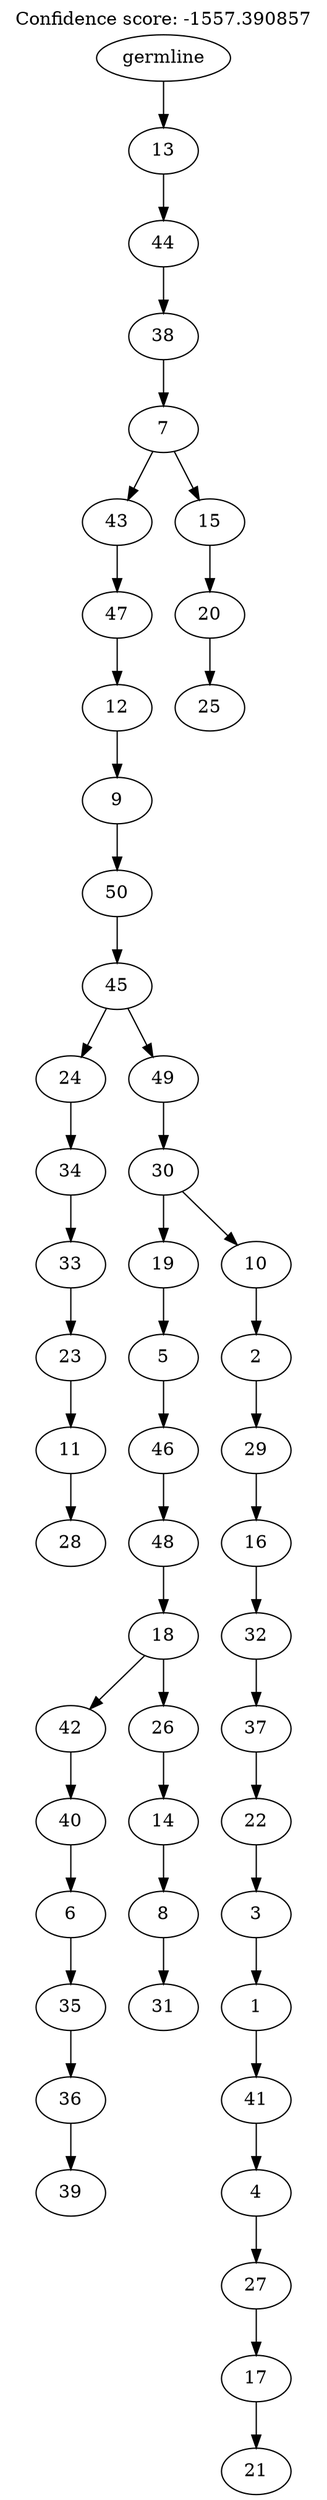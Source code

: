 digraph g {
	"49" -> "50";
	"50" [label="28"];
	"48" -> "49";
	"49" [label="11"];
	"47" -> "48";
	"48" [label="23"];
	"46" -> "47";
	"47" [label="33"];
	"45" -> "46";
	"46" [label="34"];
	"43" -> "44";
	"44" [label="39"];
	"42" -> "43";
	"43" [label="36"];
	"41" -> "42";
	"42" [label="35"];
	"40" -> "41";
	"41" [label="6"];
	"39" -> "40";
	"40" [label="40"];
	"37" -> "38";
	"38" [label="31"];
	"36" -> "37";
	"37" [label="8"];
	"35" -> "36";
	"36" [label="14"];
	"34" -> "35";
	"35" [label="26"];
	"34" -> "39";
	"39" [label="42"];
	"33" -> "34";
	"34" [label="18"];
	"32" -> "33";
	"33" [label="48"];
	"31" -> "32";
	"32" [label="46"];
	"30" -> "31";
	"31" [label="5"];
	"28" -> "29";
	"29" [label="21"];
	"27" -> "28";
	"28" [label="17"];
	"26" -> "27";
	"27" [label="27"];
	"25" -> "26";
	"26" [label="4"];
	"24" -> "25";
	"25" [label="41"];
	"23" -> "24";
	"24" [label="1"];
	"22" -> "23";
	"23" [label="3"];
	"21" -> "22";
	"22" [label="22"];
	"20" -> "21";
	"21" [label="37"];
	"19" -> "20";
	"20" [label="32"];
	"18" -> "19";
	"19" [label="16"];
	"17" -> "18";
	"18" [label="29"];
	"16" -> "17";
	"17" [label="2"];
	"15" -> "16";
	"16" [label="10"];
	"15" -> "30";
	"30" [label="19"];
	"14" -> "15";
	"15" [label="30"];
	"13" -> "14";
	"14" [label="49"];
	"13" -> "45";
	"45" [label="24"];
	"12" -> "13";
	"13" [label="45"];
	"11" -> "12";
	"12" [label="50"];
	"10" -> "11";
	"11" [label="9"];
	"9" -> "10";
	"10" [label="12"];
	"8" -> "9";
	"9" [label="47"];
	"6" -> "7";
	"7" [label="25"];
	"5" -> "6";
	"6" [label="20"];
	"4" -> "5";
	"5" [label="15"];
	"4" -> "8";
	"8" [label="43"];
	"3" -> "4";
	"4" [label="7"];
	"2" -> "3";
	"3" [label="38"];
	"1" -> "2";
	"2" [label="44"];
	"0" -> "1";
	"1" [label="13"];
	"0" [label="germline"];
	labelloc="t";
	label="Confidence score: -1557.390857";
}

